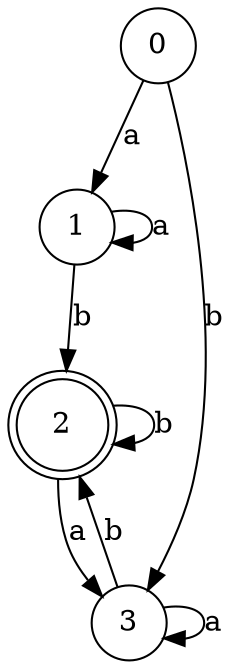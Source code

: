 digraph {
	graph [bb="0,0,93,309.5"];
	node [label="\N"];
	0	[height=0.5,
		pos="62,291.5",
		shape=circle,
		width=0.5];
	1	[height=0.5,
		pos="26,203",
		shape=circle,
		width=0.5];
	0 -> 1	[label=a,
		lp="51,247.25",
		pos="e,32.683,220.06 55.397,274.63 50.253,262.28 43,244.85 36.985,230.4"];
	3	[height=0.5,
		pos="51,18",
		shape=circle,
		width=0.5];
	0 -> 3	[label=b,
		lp="87.375,158.75",
		pos="e,58.953,34.516 66.594,273.8 70.201,259.82 74.946,239.28 77,221 83.578,162.48 88.848,146.38 78,88.5 75.197,73.543 69.274,57.666 \
63.688,44.869"];
	1 -> 1	[label=a,
		lp="65,203",
		pos="e,42.664,195.22 42.664,210.78 52.625,212.51 62,209.91 62,203 62,198.89 58.695,196.31 53.925,195.25"];
	2	[height=0.61111,
		pos="22,110.5",
		shape=doublecircle,
		width=0.61111];
	1 -> 2	[label=b,
		lp="28.375,158.75",
		pos="e,22.938,132.72 25.229,184.55 24.723,173.11 24.046,157.8 23.443,144.15"];
	3 -> 3	[label=a,
		lp="90,18",
		pos="e,67.664,10.222 67.664,25.778 77.625,27.507 87,24.914 87,18 87,13.895 83.695,11.313 78.925,10.255"];
	3 -> 2	[label=b,
		lp="43.375,62.25",
		pos="e,28.436,89.415 45.65,35.695 41.815,47.664 36.535,64.141 31.937,78.49"];
	2 -> 3	[label=a,
		lp="29,62.25",
		pos="e,39.123,31.968 20.86,88.119 20.962,77.567 22.1,64.814 26,54 27.579,49.621 29.872,45.299 32.437,41.266"];
	2 -> 2	[label=b,
		lp="65.375,110.5",
		pos="e,42.581,101.72 42.581,119.28 52.845,120.49 62,117.57 62,110.5 62,106.3 58.772,103.57 54.002,102.29"];
}
